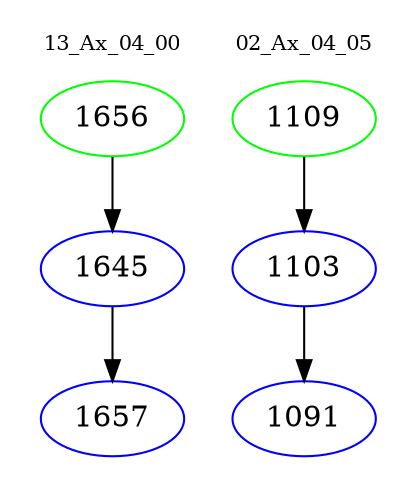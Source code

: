 digraph{
subgraph cluster_0 {
color = white
label = "13_Ax_04_00";
fontsize=10;
T0_1656 [label="1656", color="green"]
T0_1656 -> T0_1645 [color="black"]
T0_1645 [label="1645", color="blue"]
T0_1645 -> T0_1657 [color="black"]
T0_1657 [label="1657", color="blue"]
}
subgraph cluster_1 {
color = white
label = "02_Ax_04_05";
fontsize=10;
T1_1109 [label="1109", color="green"]
T1_1109 -> T1_1103 [color="black"]
T1_1103 [label="1103", color="blue"]
T1_1103 -> T1_1091 [color="black"]
T1_1091 [label="1091", color="blue"]
}
}
